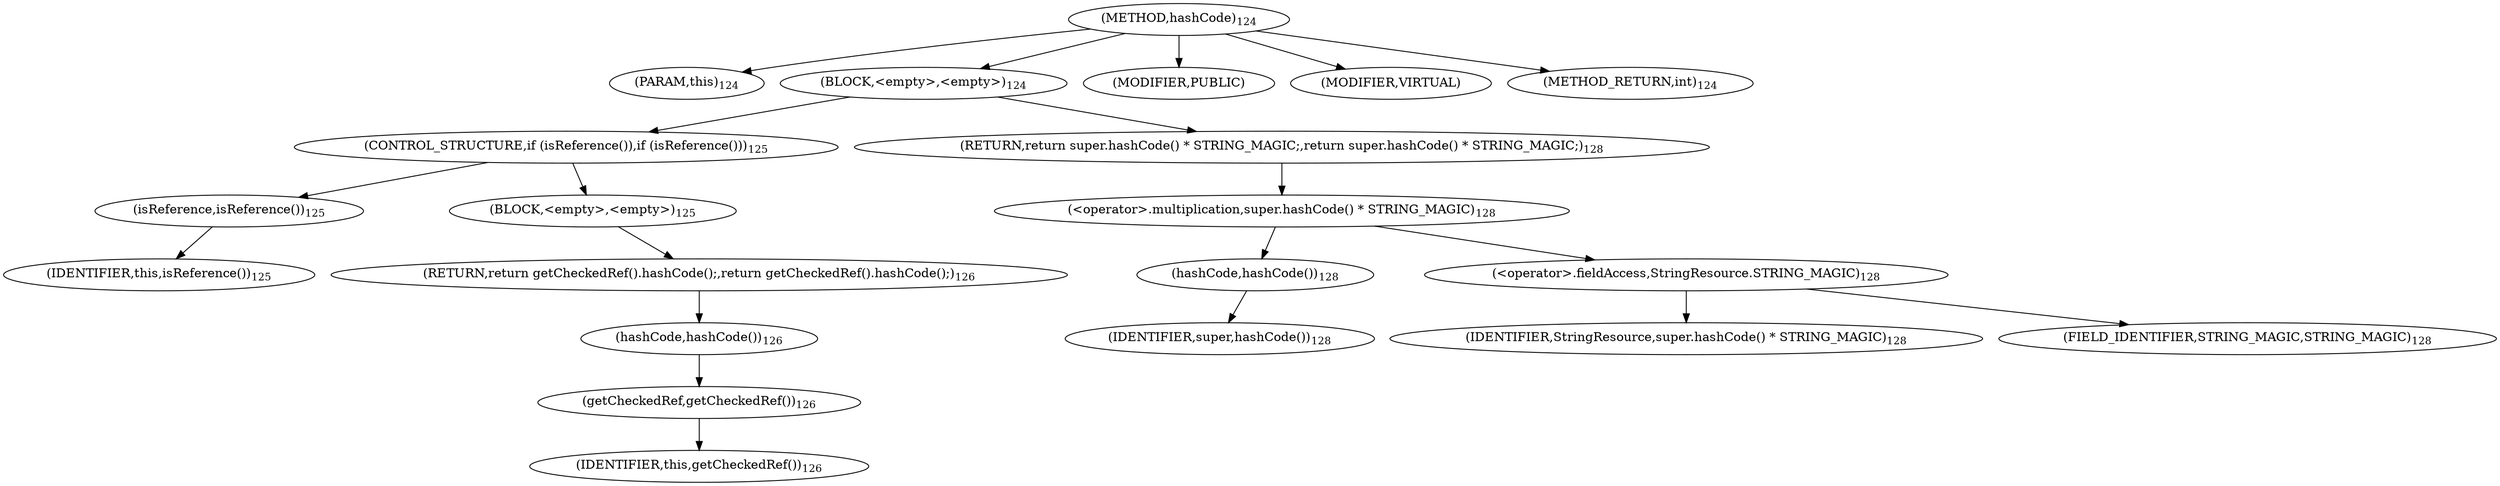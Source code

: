 digraph "hashCode" {  
"175" [label = <(METHOD,hashCode)<SUB>124</SUB>> ]
"16" [label = <(PARAM,this)<SUB>124</SUB>> ]
"176" [label = <(BLOCK,&lt;empty&gt;,&lt;empty&gt;)<SUB>124</SUB>> ]
"177" [label = <(CONTROL_STRUCTURE,if (isReference()),if (isReference()))<SUB>125</SUB>> ]
"178" [label = <(isReference,isReference())<SUB>125</SUB>> ]
"15" [label = <(IDENTIFIER,this,isReference())<SUB>125</SUB>> ]
"179" [label = <(BLOCK,&lt;empty&gt;,&lt;empty&gt;)<SUB>125</SUB>> ]
"180" [label = <(RETURN,return getCheckedRef().hashCode();,return getCheckedRef().hashCode();)<SUB>126</SUB>> ]
"181" [label = <(hashCode,hashCode())<SUB>126</SUB>> ]
"182" [label = <(getCheckedRef,getCheckedRef())<SUB>126</SUB>> ]
"17" [label = <(IDENTIFIER,this,getCheckedRef())<SUB>126</SUB>> ]
"183" [label = <(RETURN,return super.hashCode() * STRING_MAGIC;,return super.hashCode() * STRING_MAGIC;)<SUB>128</SUB>> ]
"184" [label = <(&lt;operator&gt;.multiplication,super.hashCode() * STRING_MAGIC)<SUB>128</SUB>> ]
"185" [label = <(hashCode,hashCode())<SUB>128</SUB>> ]
"186" [label = <(IDENTIFIER,super,hashCode())<SUB>128</SUB>> ]
"187" [label = <(&lt;operator&gt;.fieldAccess,StringResource.STRING_MAGIC)<SUB>128</SUB>> ]
"188" [label = <(IDENTIFIER,StringResource,super.hashCode() * STRING_MAGIC)<SUB>128</SUB>> ]
"189" [label = <(FIELD_IDENTIFIER,STRING_MAGIC,STRING_MAGIC)<SUB>128</SUB>> ]
"190" [label = <(MODIFIER,PUBLIC)> ]
"191" [label = <(MODIFIER,VIRTUAL)> ]
"192" [label = <(METHOD_RETURN,int)<SUB>124</SUB>> ]
  "175" -> "16" 
  "175" -> "176" 
  "175" -> "190" 
  "175" -> "191" 
  "175" -> "192" 
  "176" -> "177" 
  "176" -> "183" 
  "177" -> "178" 
  "177" -> "179" 
  "178" -> "15" 
  "179" -> "180" 
  "180" -> "181" 
  "181" -> "182" 
  "182" -> "17" 
  "183" -> "184" 
  "184" -> "185" 
  "184" -> "187" 
  "185" -> "186" 
  "187" -> "188" 
  "187" -> "189" 
}
